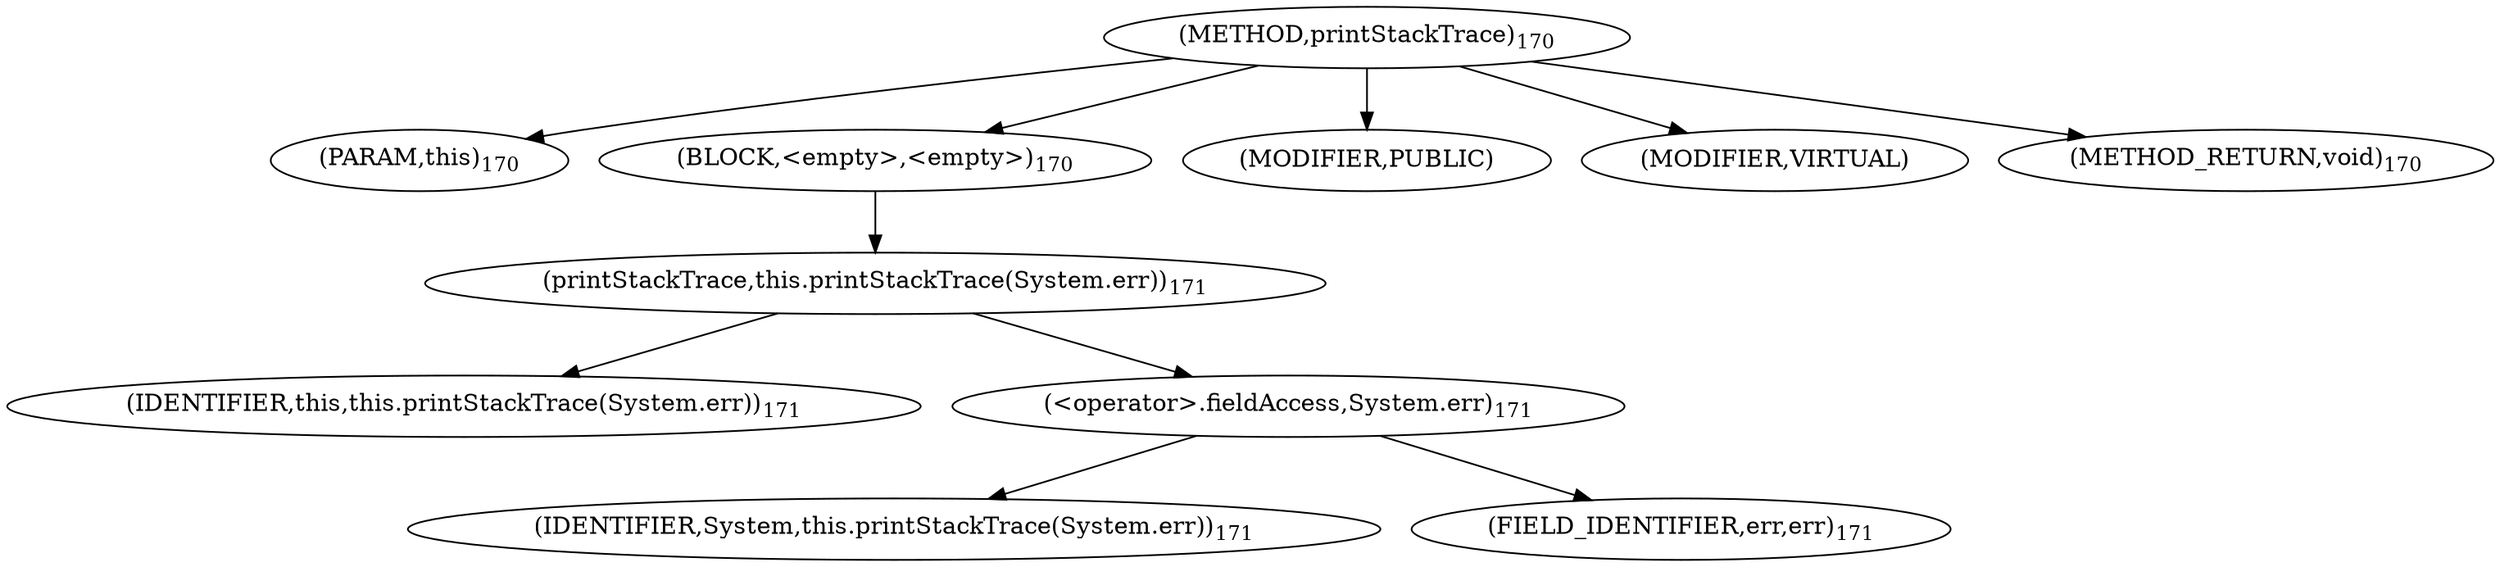 digraph "printStackTrace" {  
"217" [label = <(METHOD,printStackTrace)<SUB>170</SUB>> ]
"27" [label = <(PARAM,this)<SUB>170</SUB>> ]
"218" [label = <(BLOCK,&lt;empty&gt;,&lt;empty&gt;)<SUB>170</SUB>> ]
"219" [label = <(printStackTrace,this.printStackTrace(System.err))<SUB>171</SUB>> ]
"26" [label = <(IDENTIFIER,this,this.printStackTrace(System.err))<SUB>171</SUB>> ]
"220" [label = <(&lt;operator&gt;.fieldAccess,System.err)<SUB>171</SUB>> ]
"221" [label = <(IDENTIFIER,System,this.printStackTrace(System.err))<SUB>171</SUB>> ]
"222" [label = <(FIELD_IDENTIFIER,err,err)<SUB>171</SUB>> ]
"223" [label = <(MODIFIER,PUBLIC)> ]
"224" [label = <(MODIFIER,VIRTUAL)> ]
"225" [label = <(METHOD_RETURN,void)<SUB>170</SUB>> ]
  "217" -> "27" 
  "217" -> "218" 
  "217" -> "223" 
  "217" -> "224" 
  "217" -> "225" 
  "218" -> "219" 
  "219" -> "26" 
  "219" -> "220" 
  "220" -> "221" 
  "220" -> "222" 
}
